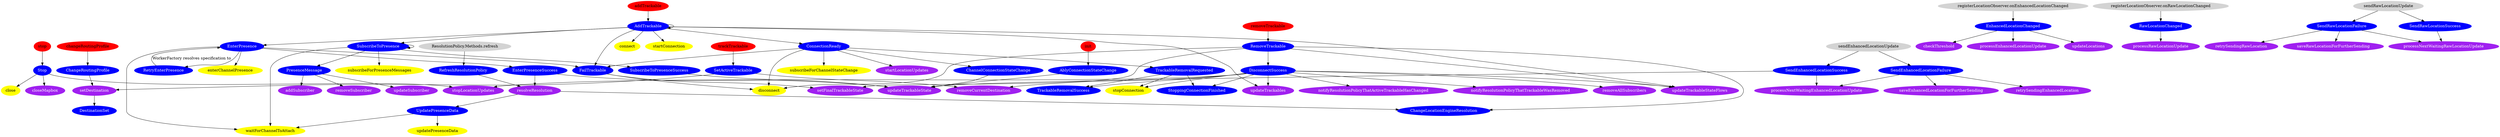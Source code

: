 digraph {
  subgraph workers {
    label = "Workers";
    node [style=filled, color=blue, fontcolor=white];

    // This is a list of all of the workers in the publisher SDK
    AblyConnectionStateChange;
    AddTrackable;
    ChangeLocationEngineResolution;
    ChangeRoutingProfile;
    ChannelConnectionStateChange;
    ConnectionReady;
    DestinationSet;
    DisconnectSuccess;
    EnhancedLocationChanged;
    EnterPresence;
    EnterPresenceSuccess;
    FailTrackable;
    PresenceMessage;
    RawLocationChanged;
    RefreshResolutionPolicy;
    RemoveTrackable;
    RetryEnterPresence;
    SendEnhancedLocationFailure;
    SendEnhancedLocationSuccess;
    SendRawLocationFailure;
    SendRawLocationSuccess;
    SetActiveTrackable;
    Stop;
    StoppingConnectionFinished;
    SubscribeToPresence;
    SubscribeToPresenceSuccess;
    TrackableRemovalRequested;
    TrackableRemovalSuccess;
    UpdatePresenceData;
  }

  // Worker equivalence

  RetryEnterPresence -> EnterPresence [label = "WorkerFactory resolves specification to"];

  // Workers posted by workers

  AddTrackable -> AddTrackable;
  AddTrackable -> ConnectionReady;
  AddTrackable -> EnterPresence;
  AddTrackable -> FailTrackable;
  AddTrackable -> SubscribeToPresence;

  ConnectionReady -> FailTrackable;
  ConnectionReady -> TrackableRemovalRequested;
  // Via the channelStateChangeListener that addTrackable passes to AddTrackable
  ConnectionReady -> ChannelConnectionStateChange;

  DisconnectSuccess -> StoppingConnectionFinished;
  DisconnectSuccess -> TrackableRemovalSuccess;

  EnterPresence -> EnterPresenceSuccess;
  EnterPresence -> FailTrackable;
  EnterPresence -> RetryEnterPresence;

  RemoveTrackable -> ChangeLocationEngineResolution;
  RemoveTrackable -> DisconnectSuccess;

  SubscribeToPresence -> SubscribeToPresence;
  SubscribeToPresence -> SubscribeToPresenceSuccess;
  // Via the presenceUpdateListener that addTrackable passes to AddTrackable
  SubscribeToPresence -> PresenceMessage;

  TrackableRemovalRequested -> StoppingConnectionFinished;
  TrackableRemovalRequested -> TrackableRemovalSuccess;

  // Ably wrapper methods called by workers

  subgraph ably_wrapper {
    label = "Ably wrapper";
    node [style=filled, color=yellow];

    close;
    connect;
    disconnect;
    enterChannelPresence;
    startConnection;
    stopConnection;
    subscribeForChannelStateChange;
    subscribeForPresenceMessages;
    updatePresenceData;
    waitForChannelToAttach;
  }

  AddTrackable -> connect;
  AddTrackable -> startConnection;

  ConnectionReady -> disconnect;
  ConnectionReady -> subscribeForChannelStateChange;

  DisconnectSuccess -> stopConnection;

  EnterPresence -> enterChannelPresence;
  EnterPresence -> waitForChannelToAttach;

  FailTrackable -> disconnect;

  RemoveTrackable -> disconnect;

  Stop -> close;

  SubscribeToPresence -> subscribeForPresenceMessages;
  SubscribeToPresence -> waitForChannelToAttach;

  TrackableRemovalRequested -> stopConnection;

  UpdatePresenceData -> updatePresenceData;
  UpdatePresenceData -> waitForChannelToAttach;

  // PublisherInteractor methods called by workers

  subgraph CorePublisher_PublisherInteractor {
    label = "CorePublisher’s implementation of PublisherInteractor";
    node [style=filled, color=purple, fontcolor=white];

    addSubscriber;
    checkThreshold;
    closeMapbox;
    notifyResolutionPolicyThatActiveTrackableHasChanged;
    notifyResolutionPolicyThatTrackableWasRemoved;
    processEnhancedLocationUpdate;
    processNextWaitingEnhancedLocationUpdate;
    processNextWaitingRawLocationUpdate;
    processRawLocationUpdate;
    removeAllSubscribers;
    removeCurrentDestination;
    removeSubscriber;
    resolveResolution;
    retrySendingEnhancedLocation;
    retrySendingRawLocation;
    saveEnhancedLocationForFurtherSending;
    saveRawLocationForFurtherSending;
    setDestination;
    setFinalTrackableState;
    startLocationUpdates;
    stopLocationUpdates;
    updateLocations;
    updateSubscriber;
    updateTrackableState;
    updateTrackableStateFlows;
    updateTrackables;
  }

  AblyConnectionStateChange -> updateTrackableState;

  AddTrackable -> updateTrackableStateFlows;
  AddTrackable -> updateTrackables;

  ChangeRoutingProfile -> setDestination;

  ChannelConnectionStateChange -> updateTrackableState;

  ConnectionReady -> startLocationUpdates;

  DisconnectSuccess -> notifyResolutionPolicyThatActiveTrackableHasChanged;
  DisconnectSuccess -> notifyResolutionPolicyThatTrackableWasRemoved;
  DisconnectSuccess -> removeAllSubscribers;
  DisconnectSuccess -> removeCurrentDestination;
  DisconnectSuccess -> stopLocationUpdates;
  DisconnectSuccess -> updateTrackableStateFlows;
  DisconnectSuccess -> updateTrackables;

  EnhancedLocationChanged -> checkThreshold;
  EnhancedLocationChanged -> processEnhancedLocationUpdate;
  EnhancedLocationChanged -> updateLocations;

  EnterPresenceSuccess -> resolveResolution;
  EnterPresenceSuccess -> updateTrackableState;

  FailTrackable -> setFinalTrackableState;

  PresenceMessage -> addSubscriber;
  PresenceMessage -> removeSubscriber;
  PresenceMessage -> updateSubscriber;

  RawLocationChanged -> processRawLocationUpdate;

  RefreshResolutionPolicy -> resolveResolution;

  RemoveTrackable -> setFinalTrackableState;
  RemoveTrackable -> updateTrackableStateFlows;

  SendEnhancedLocationFailure -> processNextWaitingEnhancedLocationUpdate;
  SendEnhancedLocationFailure -> retrySendingEnhancedLocation;
  SendEnhancedLocationFailure -> saveEnhancedLocationForFurtherSending;

  SendEnhancedLocationSuccess -> processNextWaitingEnhancedLocationUpdate;
  SendEnhancedLocationSuccess -> updateTrackableState;

  SendRawLocationFailure -> processNextWaitingRawLocationUpdate;
  SendRawLocationFailure -> retrySendingRawLocation;
  SendRawLocationFailure -> saveRawLocationForFurtherSending;

  SendRawLocationSuccess -> processNextWaitingRawLocationUpdate;

  SetActiveTrackable -> removeCurrentDestination;
  SetActiveTrackable -> setDestination;

  Stop -> closeMapbox;
  Stop -> stopLocationUpdates;

  SubscribeToPresenceSuccess -> updateTrackableState;

  // CorePublisher enqueued workers

  // This is currently done in a very simplistic way: doesn’t care about which methods call other methods inside this class

  subgraph CorePublisher_public_methods {
    label = "CorePublisher public methods";
    node [style=filled, color=red];

    init;
    trackTrackable;
    addTrackable;
    changeRoutingProfile;
    removeTrackable;
    stop;
  }

  subgraph CorePublisher_private_methods {
    label = "CorePublisher private methods";
    node [style=filled, color=lightgrey];

    registerLocationObserver_onEnhancedLocationChanged [label = "registerLocationObserver.onEnhancedLocationChanged"];
    registerLocationObserver_onRawLocationChanged [label = "registerLocationObserver.onRawLocationChanged"];
    ResolutionPolicy_Methods_refresh [label = "ResolutionPolicy.Methods.refresh"];
    sendEnhancedLocationUpdate;
    sendRawLocationUpdate;
  }

  addTrackable -> AddTrackable;

  changeRoutingProfile -> ChangeRoutingProfile;

  init -> AblyConnectionStateChange;

  registerLocationObserver_onEnhancedLocationChanged -> EnhancedLocationChanged;

  registerLocationObserver_onRawLocationChanged -> RawLocationChanged;

  removeTrackable -> RemoveTrackable;

  ResolutionPolicy_Methods_refresh -> RefreshResolutionPolicy;

  resolveResolution -> ChangeLocationEngineResolution;
  resolveResolution -> UpdatePresenceData;

  sendEnhancedLocationUpdate -> SendEnhancedLocationFailure;
  sendEnhancedLocationUpdate -> SendEnhancedLocationSuccess;

  sendRawLocationUpdate -> SendRawLocationFailure;
  sendRawLocationUpdate -> SendRawLocationSuccess;

  setDestination -> DestinationSet;

  stop -> Stop;

  trackTrackable -> SetActiveTrackable;
}
